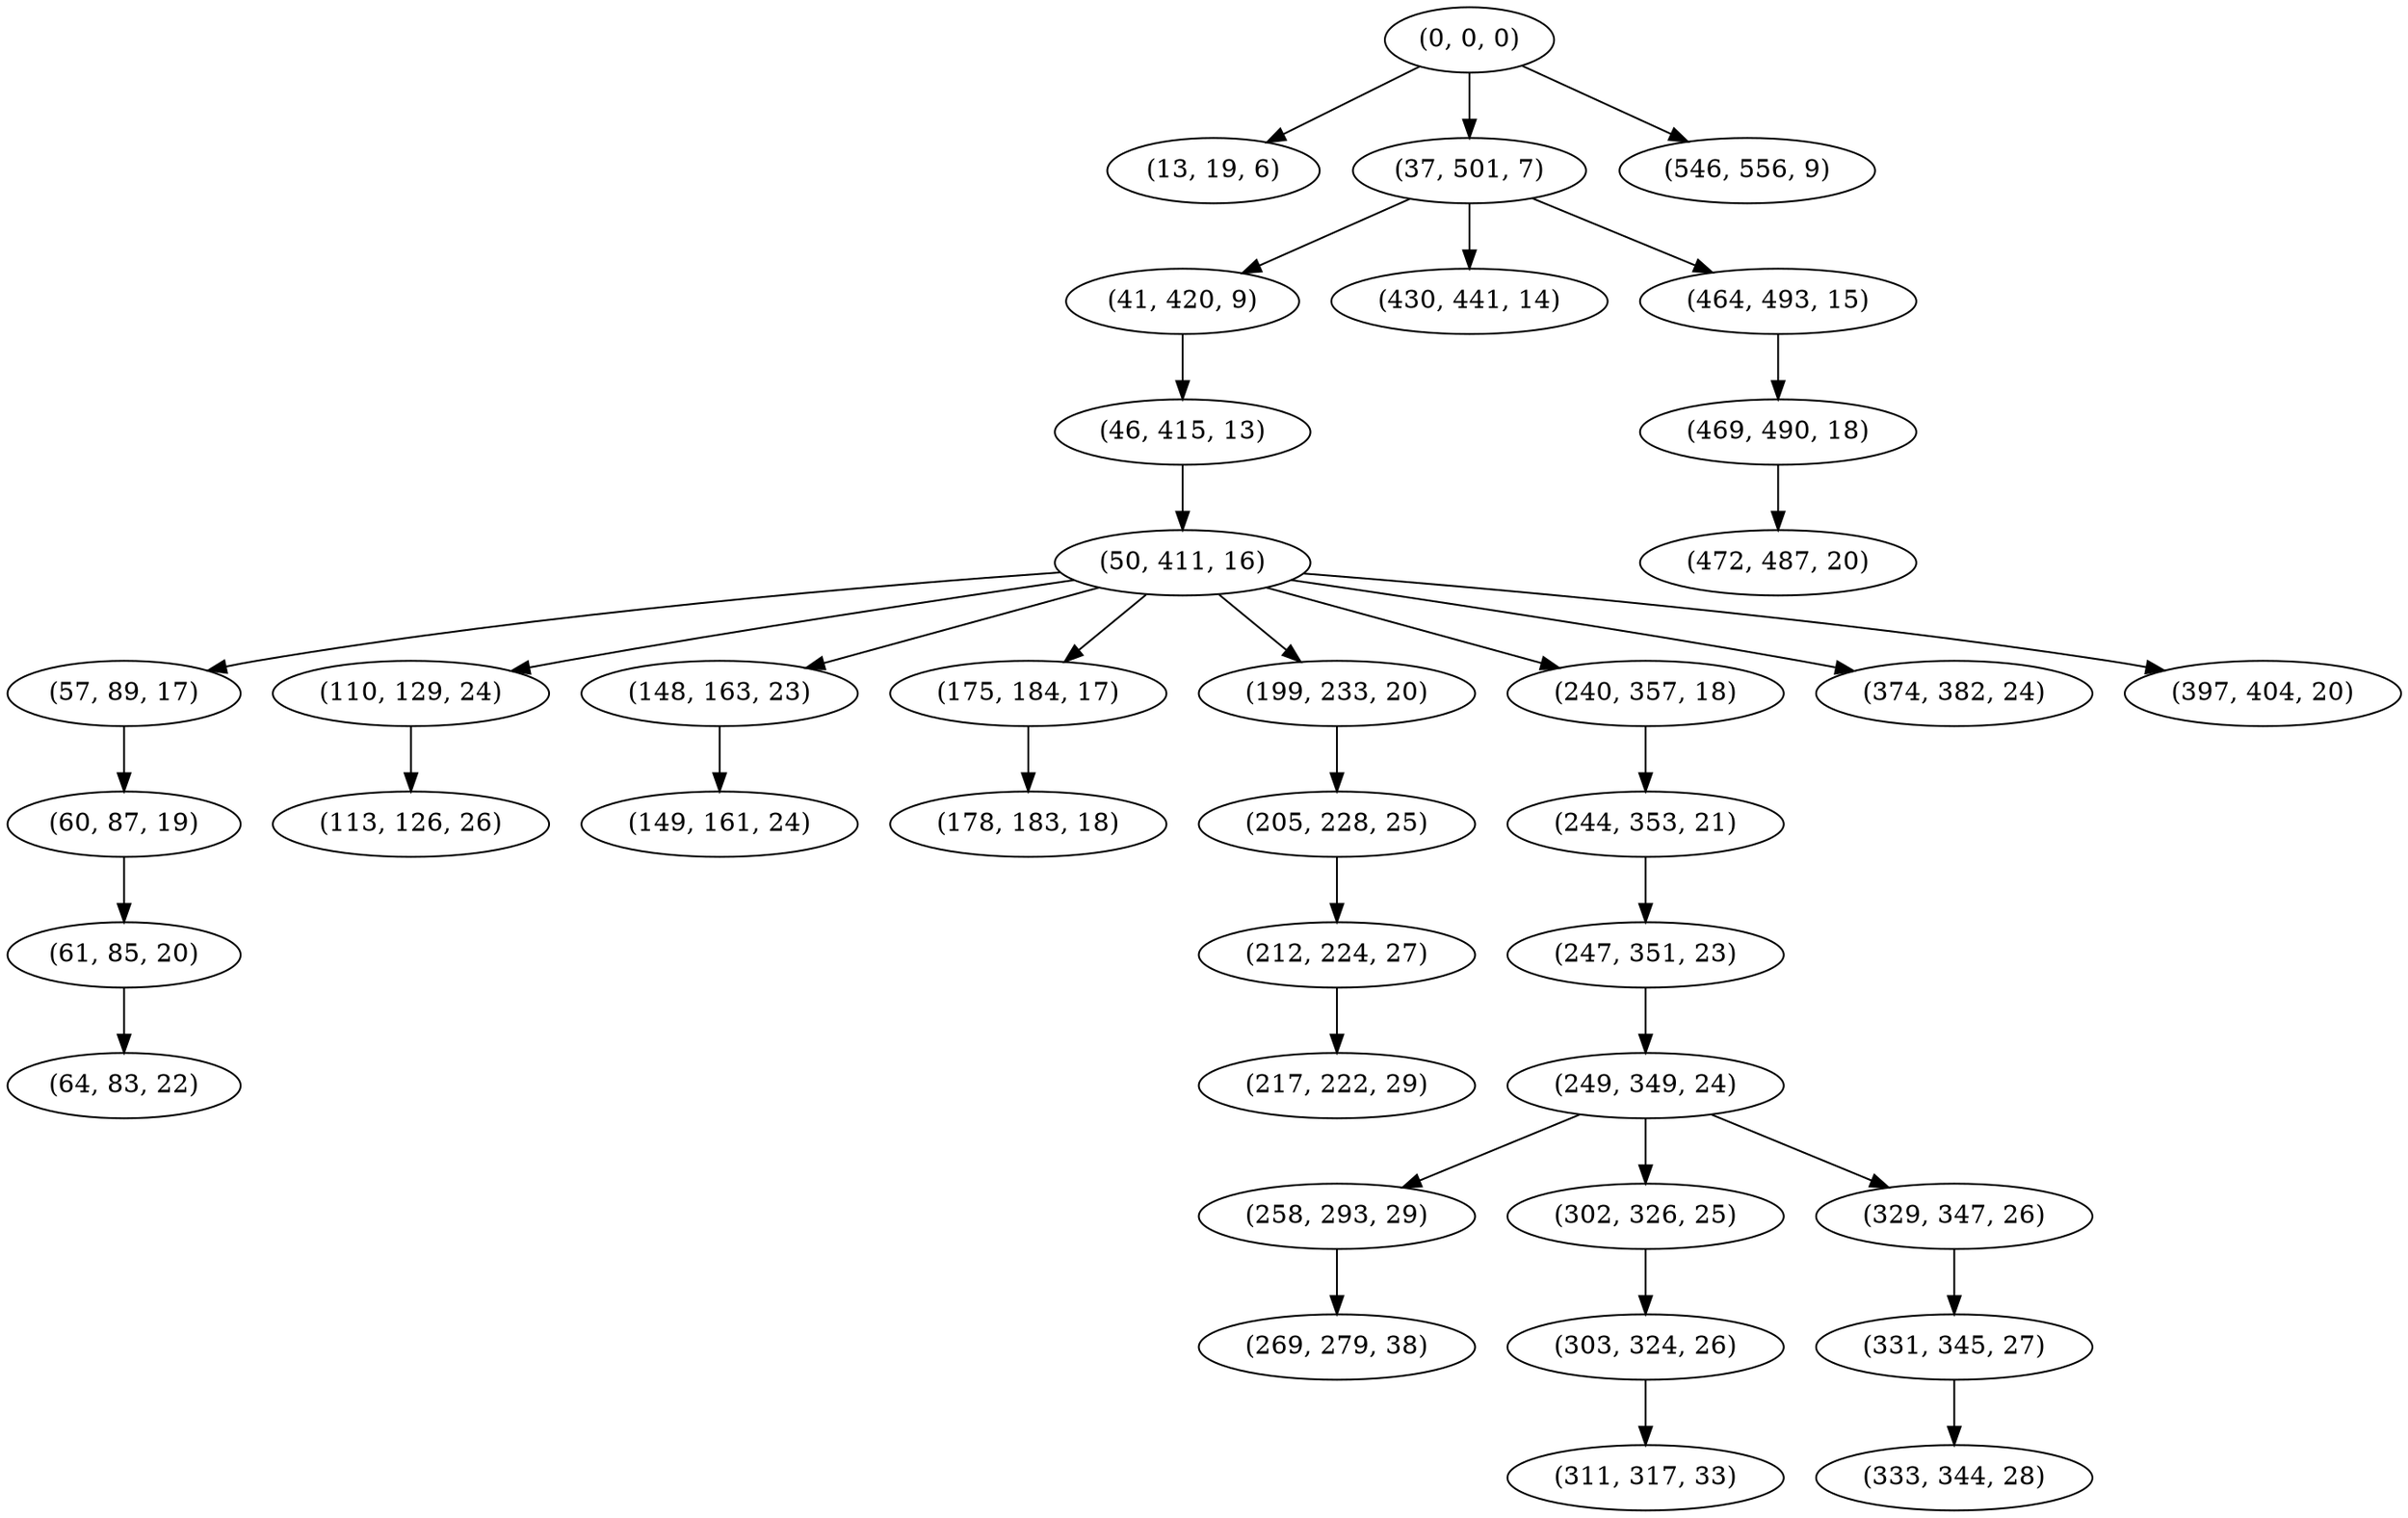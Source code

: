 digraph tree {
    "(0, 0, 0)";
    "(13, 19, 6)";
    "(37, 501, 7)";
    "(41, 420, 9)";
    "(46, 415, 13)";
    "(50, 411, 16)";
    "(57, 89, 17)";
    "(60, 87, 19)";
    "(61, 85, 20)";
    "(64, 83, 22)";
    "(110, 129, 24)";
    "(113, 126, 26)";
    "(148, 163, 23)";
    "(149, 161, 24)";
    "(175, 184, 17)";
    "(178, 183, 18)";
    "(199, 233, 20)";
    "(205, 228, 25)";
    "(212, 224, 27)";
    "(217, 222, 29)";
    "(240, 357, 18)";
    "(244, 353, 21)";
    "(247, 351, 23)";
    "(249, 349, 24)";
    "(258, 293, 29)";
    "(269, 279, 38)";
    "(302, 326, 25)";
    "(303, 324, 26)";
    "(311, 317, 33)";
    "(329, 347, 26)";
    "(331, 345, 27)";
    "(333, 344, 28)";
    "(374, 382, 24)";
    "(397, 404, 20)";
    "(430, 441, 14)";
    "(464, 493, 15)";
    "(469, 490, 18)";
    "(472, 487, 20)";
    "(546, 556, 9)";
    "(0, 0, 0)" -> "(13, 19, 6)";
    "(0, 0, 0)" -> "(37, 501, 7)";
    "(0, 0, 0)" -> "(546, 556, 9)";
    "(37, 501, 7)" -> "(41, 420, 9)";
    "(37, 501, 7)" -> "(430, 441, 14)";
    "(37, 501, 7)" -> "(464, 493, 15)";
    "(41, 420, 9)" -> "(46, 415, 13)";
    "(46, 415, 13)" -> "(50, 411, 16)";
    "(50, 411, 16)" -> "(57, 89, 17)";
    "(50, 411, 16)" -> "(110, 129, 24)";
    "(50, 411, 16)" -> "(148, 163, 23)";
    "(50, 411, 16)" -> "(175, 184, 17)";
    "(50, 411, 16)" -> "(199, 233, 20)";
    "(50, 411, 16)" -> "(240, 357, 18)";
    "(50, 411, 16)" -> "(374, 382, 24)";
    "(50, 411, 16)" -> "(397, 404, 20)";
    "(57, 89, 17)" -> "(60, 87, 19)";
    "(60, 87, 19)" -> "(61, 85, 20)";
    "(61, 85, 20)" -> "(64, 83, 22)";
    "(110, 129, 24)" -> "(113, 126, 26)";
    "(148, 163, 23)" -> "(149, 161, 24)";
    "(175, 184, 17)" -> "(178, 183, 18)";
    "(199, 233, 20)" -> "(205, 228, 25)";
    "(205, 228, 25)" -> "(212, 224, 27)";
    "(212, 224, 27)" -> "(217, 222, 29)";
    "(240, 357, 18)" -> "(244, 353, 21)";
    "(244, 353, 21)" -> "(247, 351, 23)";
    "(247, 351, 23)" -> "(249, 349, 24)";
    "(249, 349, 24)" -> "(258, 293, 29)";
    "(249, 349, 24)" -> "(302, 326, 25)";
    "(249, 349, 24)" -> "(329, 347, 26)";
    "(258, 293, 29)" -> "(269, 279, 38)";
    "(302, 326, 25)" -> "(303, 324, 26)";
    "(303, 324, 26)" -> "(311, 317, 33)";
    "(329, 347, 26)" -> "(331, 345, 27)";
    "(331, 345, 27)" -> "(333, 344, 28)";
    "(464, 493, 15)" -> "(469, 490, 18)";
    "(469, 490, 18)" -> "(472, 487, 20)";
}

